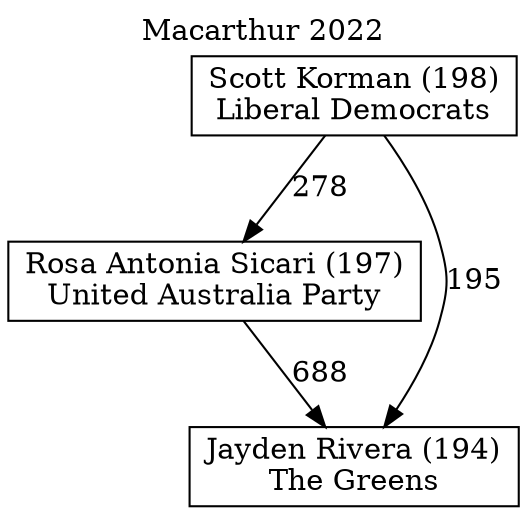 // House preference flow
digraph "Jayden Rivera (194)_Macarthur_2022" {
	graph [label="Macarthur 2022" labelloc=t mclimit=10]
	node [shape=box]
	"Rosa Antonia Sicari (197)" [label="Rosa Antonia Sicari (197)
United Australia Party"]
	"Jayden Rivera (194)" [label="Jayden Rivera (194)
The Greens"]
	"Scott Korman (198)" [label="Scott Korman (198)
Liberal Democrats"]
	"Rosa Antonia Sicari (197)" -> "Jayden Rivera (194)" [label=688]
	"Scott Korman (198)" -> "Jayden Rivera (194)" [label=195]
	"Scott Korman (198)" -> "Rosa Antonia Sicari (197)" [label=278]
}
